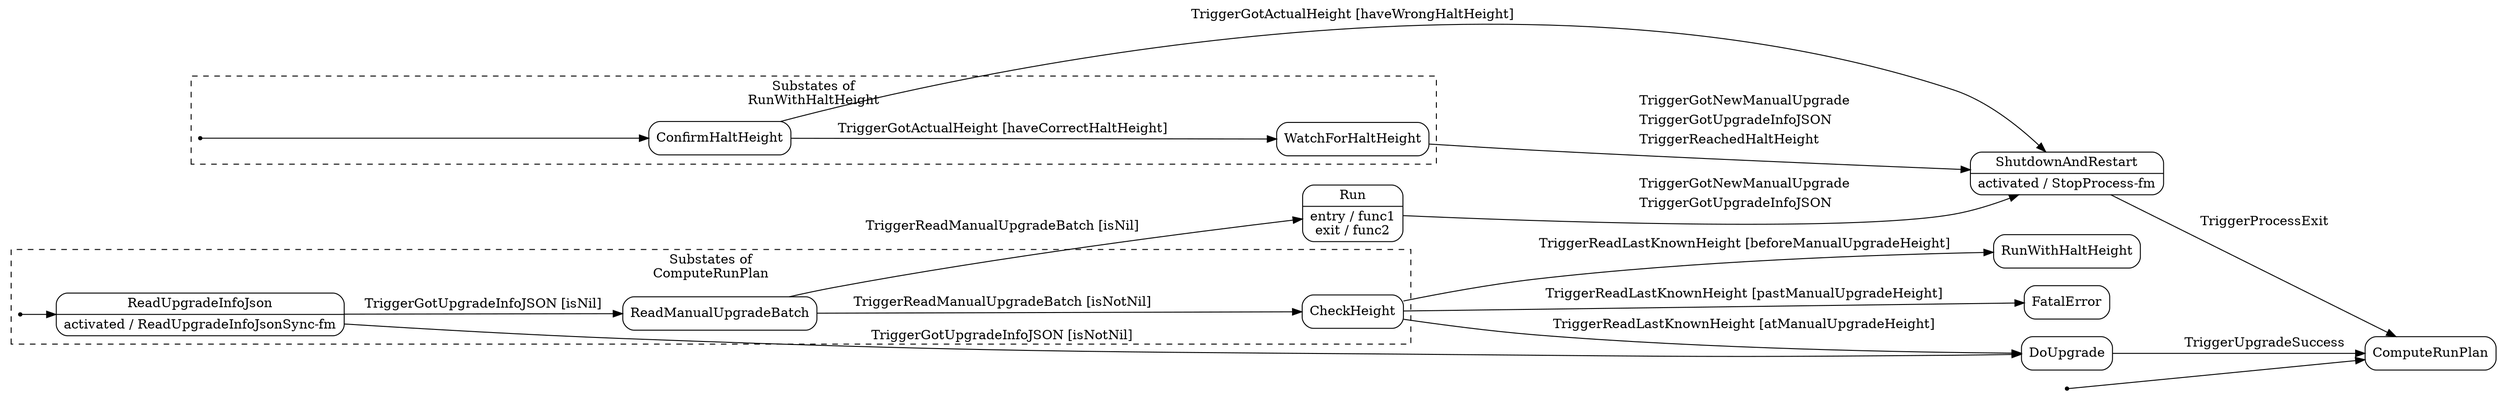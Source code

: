 digraph {
	compound=true;
	node [shape=Mrecord];
	rankdir="LR";

	ComputeRunPlan [label="ComputeRunPlan"];
	subgraph cluster_ComputeRunPlan {
		label="Substates of\nComputeRunPlan";
		style="dashed";
		"cluster_ComputeRunPlan-init" [label="", shape=point];
		ReadUpgradeInfoJson [label="ReadUpgradeInfoJson|activated / ReadUpgradeInfoJsonSync-fm"];
		ReadManualUpgradeBatch [label="ReadManualUpgradeBatch"];
		CheckHeight [label="CheckHeight"];
	}
	DoUpgrade [label="DoUpgrade"];
	Run [label="Run|entry / func1\nexit / func2"];
	RunWithHaltHeight [label="RunWithHaltHeight"];
	subgraph cluster_RunWithHaltHeight {
		label="Substates of\nRunWithHaltHeight";
		style="dashed";
		"cluster_RunWithHaltHeight-init" [label="", shape=point];
		ConfirmHaltHeight [label="ConfirmHaltHeight"];
		WatchForHaltHeight [label="WatchForHaltHeight"];
	}
	ShutdownAndRestart [label="ShutdownAndRestart|activated / StopProcess-fm"];
	"cluster_ComputeRunPlan-init" -> ReadUpgradeInfoJson [label=""];
	"cluster_RunWithHaltHeight-init" -> ConfirmHaltHeight [label=""];
	CheckHeight -> RunWithHaltHeight [label=<<TABLE BORDER="0"><TR><TD ALIGN="LEFT">TriggerReadLastKnownHeight [beforeManualUpgradeHeight]</TD></TR></TABLE>>];
	CheckHeight -> DoUpgrade [label=<<TABLE BORDER="0"><TR><TD ALIGN="LEFT">TriggerReadLastKnownHeight [atManualUpgradeHeight]</TD></TR></TABLE>>];
	CheckHeight -> FatalError [label=<<TABLE BORDER="0"><TR><TD ALIGN="LEFT">TriggerReadLastKnownHeight [pastManualUpgradeHeight]</TD></TR></TABLE>>];
	ConfirmHaltHeight -> WatchForHaltHeight [label=<<TABLE BORDER="0"><TR><TD ALIGN="LEFT">TriggerGotActualHeight [haveCorrectHaltHeight]</TD></TR></TABLE>>];
	ConfirmHaltHeight -> ShutdownAndRestart [label=<<TABLE BORDER="0"><TR><TD ALIGN="LEFT">TriggerGotActualHeight [haveWrongHaltHeight]</TD></TR></TABLE>>];
	DoUpgrade -> ComputeRunPlan [label=<<TABLE BORDER="0"><TR><TD ALIGN="LEFT">TriggerUpgradeSuccess</TD></TR></TABLE>>];
	ReadManualUpgradeBatch -> Run [label=<<TABLE BORDER="0"><TR><TD ALIGN="LEFT">TriggerReadManualUpgradeBatch [isNil]</TD></TR></TABLE>>];
	ReadManualUpgradeBatch -> CheckHeight [label=<<TABLE BORDER="0"><TR><TD ALIGN="LEFT">TriggerReadManualUpgradeBatch [isNotNil]</TD></TR></TABLE>>];
	ReadUpgradeInfoJson -> ReadManualUpgradeBatch [label=<<TABLE BORDER="0"><TR><TD ALIGN="LEFT">TriggerGotUpgradeInfoJSON [isNil]</TD></TR></TABLE>>];
	ReadUpgradeInfoJson -> DoUpgrade [label=<<TABLE BORDER="0"><TR><TD ALIGN="LEFT">TriggerGotUpgradeInfoJSON [isNotNil]</TD></TR></TABLE>>];
	Run -> ShutdownAndRestart [label=<<TABLE BORDER="0"><TR><TD ALIGN="LEFT">TriggerGotNewManualUpgrade</TD></TR><TR><TD ALIGN="LEFT">TriggerGotUpgradeInfoJSON</TD></TR></TABLE>>];
	ShutdownAndRestart -> ComputeRunPlan [label=<<TABLE BORDER="0"><TR><TD ALIGN="LEFT">TriggerProcessExit</TD></TR></TABLE>>];
	WatchForHaltHeight -> ShutdownAndRestart [label=<<TABLE BORDER="0"><TR><TD ALIGN="LEFT">TriggerGotNewManualUpgrade</TD></TR><TR><TD ALIGN="LEFT">TriggerGotUpgradeInfoJSON</TD></TR><TR><TD ALIGN="LEFT">TriggerReachedHaltHeight</TD></TR></TABLE>>];
	init [label="", shape=point];
	init -> ComputeRunPlan
}
